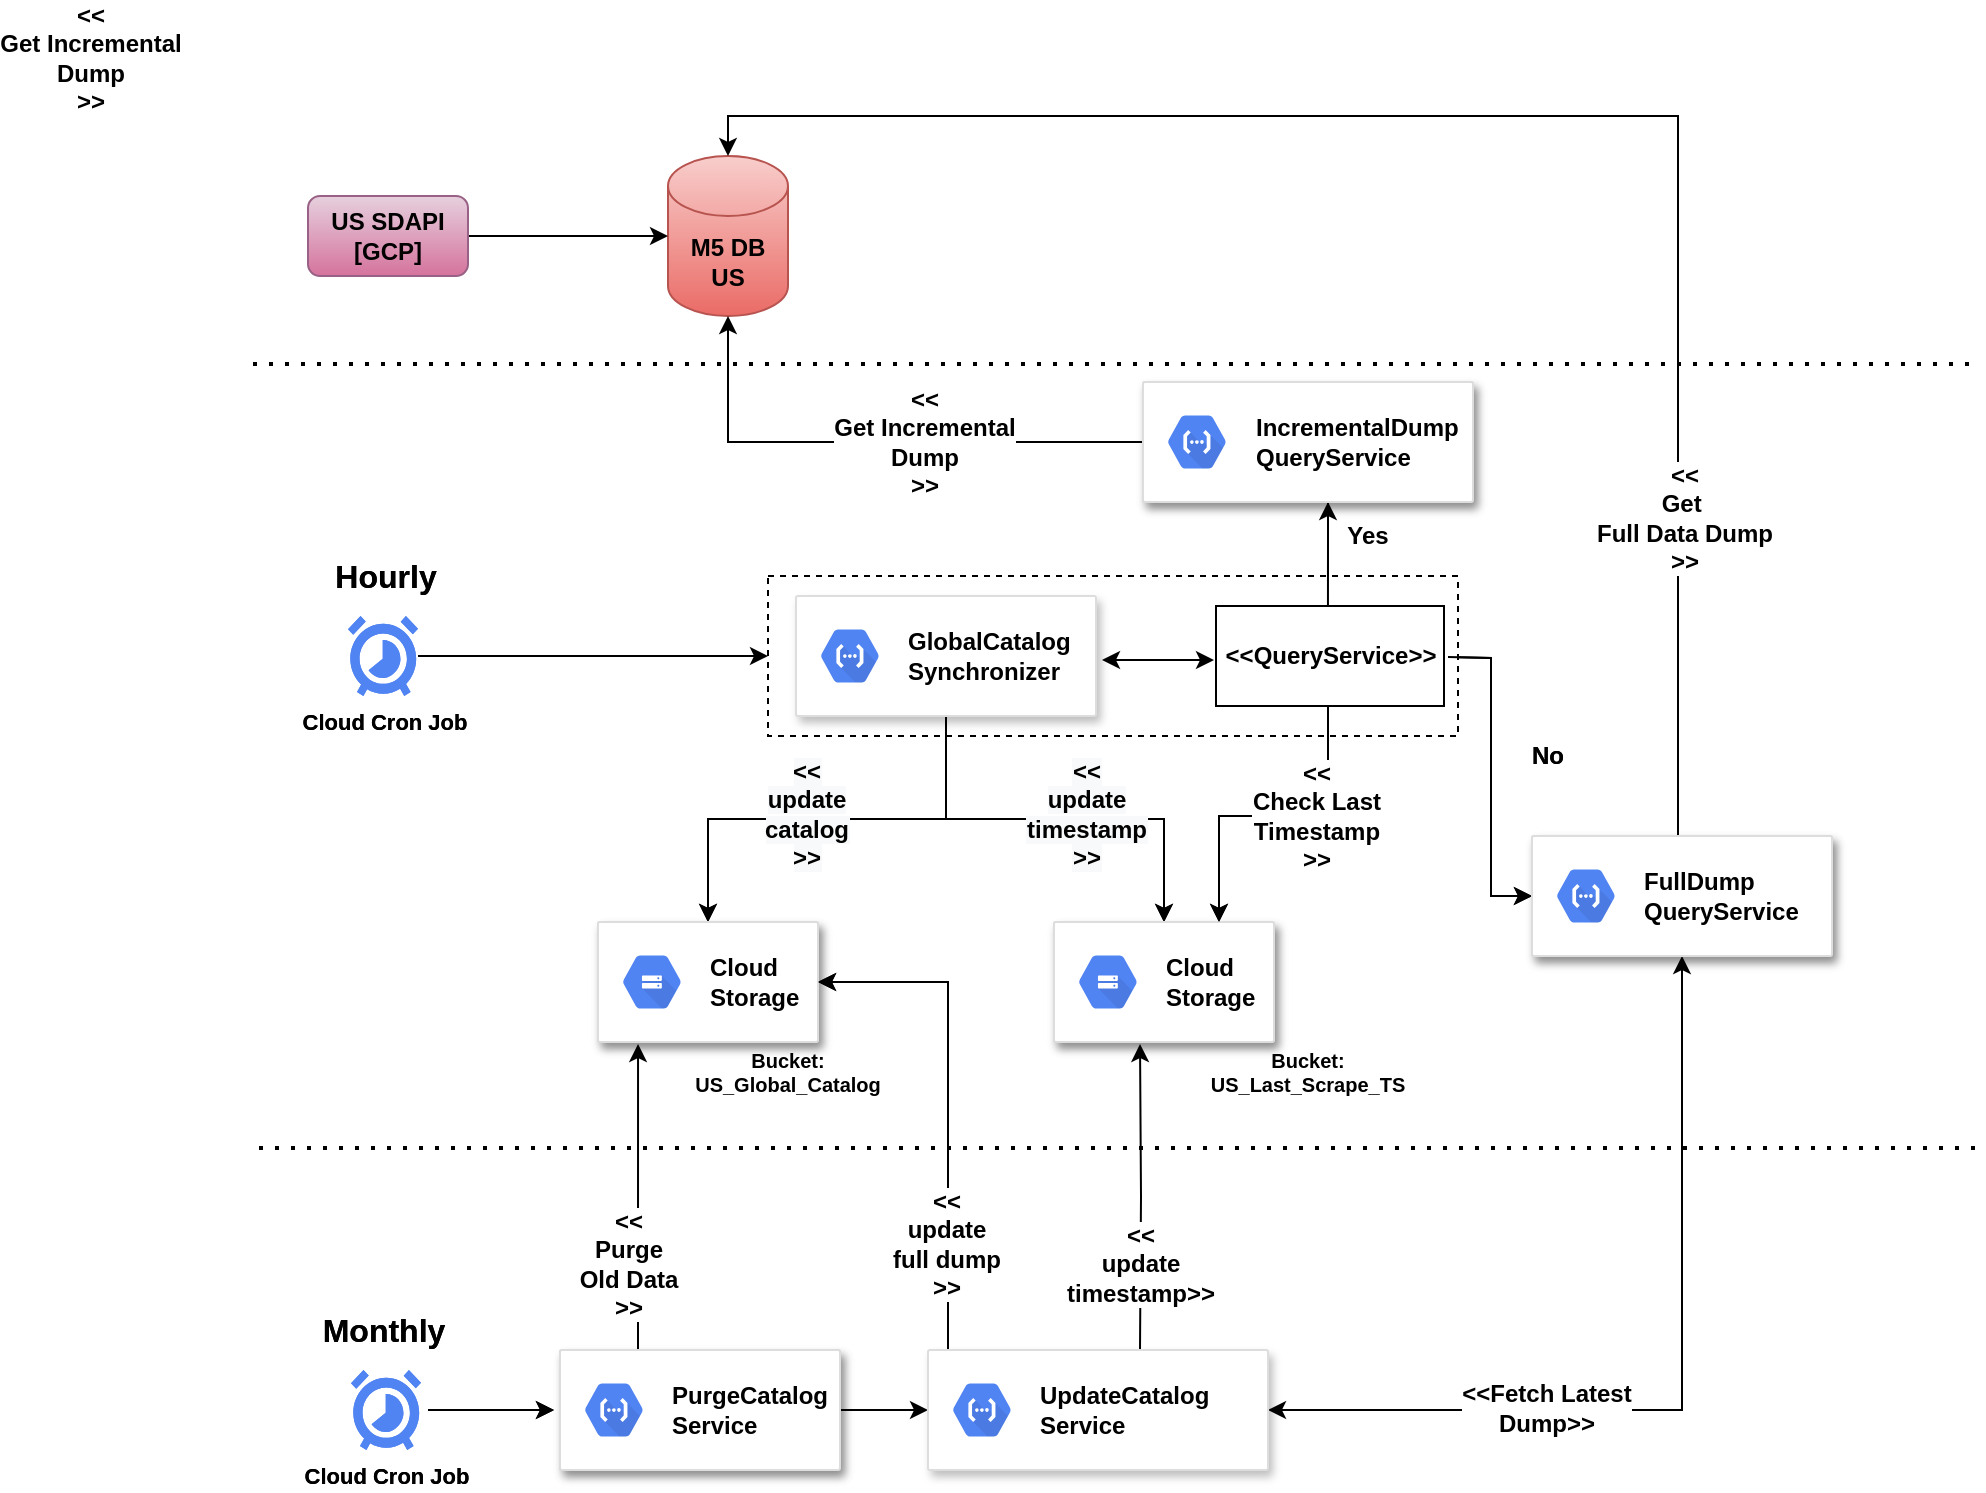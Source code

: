 <mxfile version="14.5.7" type="github">
  <diagram id="1P3oDNLEu6JYjWxT9ylu" name="Page-1">
    <mxGraphModel dx="1869" dy="1619" grid="1" gridSize="10" guides="1" tooltips="1" connect="1" arrows="1" fold="1" page="1" pageScale="1" pageWidth="850" pageHeight="1100" math="0" shadow="0">
      <root>
        <mxCell id="0" />
        <mxCell id="1" parent="0" />
        <mxCell id="BaN6LKqBQSgXskJ5QQ7J-65" value="" style="rounded=0;whiteSpace=wrap;html=1;labelBackgroundColor=none;fontSize=12;fontColor=#000000;dashed=1;fontStyle=1" vertex="1" parent="1">
          <mxGeometry x="280" y="256" width="345" height="80" as="geometry" />
        </mxCell>
        <mxCell id="BaN6LKqBQSgXskJ5QQ7J-1" value="M5 DB&lt;br&gt;US" style="shape=cylinder3;whiteSpace=wrap;html=1;boundedLbl=1;backgroundOutline=1;size=15;fillColor=#f8cecc;strokeColor=#b85450;gradientColor=#ea6b66;fontStyle=1" vertex="1" parent="1">
          <mxGeometry x="230" y="46" width="60" height="80" as="geometry" />
        </mxCell>
        <mxCell id="BaN6LKqBQSgXskJ5QQ7J-36" style="edgeStyle=orthogonalEdgeStyle;rounded=0;orthogonalLoop=1;jettySize=auto;html=1;entryX=0.5;entryY=0;entryDx=0;entryDy=0;fontSize=12;fontColor=#000000;fontStyle=1" edge="1" parent="1" source="BaN6LKqBQSgXskJ5QQ7J-4" target="BaN6LKqBQSgXskJ5QQ7J-16">
          <mxGeometry relative="1" as="geometry" />
        </mxCell>
        <mxCell id="BaN6LKqBQSgXskJ5QQ7J-38" style="edgeStyle=orthogonalEdgeStyle;rounded=0;orthogonalLoop=1;jettySize=auto;html=1;fontSize=12;fontColor=#000000;fontStyle=1" edge="1" parent="1" source="BaN6LKqBQSgXskJ5QQ7J-4" target="BaN6LKqBQSgXskJ5QQ7J-20">
          <mxGeometry relative="1" as="geometry" />
        </mxCell>
        <mxCell id="BaN6LKqBQSgXskJ5QQ7J-63" value="&lt;span style=&quot;background-color: rgb(248 , 249 , 250)&quot;&gt;&amp;lt;&amp;lt;&lt;/span&gt;&lt;br style=&quot;background-color: rgb(248 , 249 , 250)&quot;&gt;&lt;span style=&quot;background-color: rgb(248 , 249 , 250)&quot;&gt;update &lt;br&gt;timestamp&lt;/span&gt;&lt;br style=&quot;background-color: rgb(248 , 249 , 250)&quot;&gt;&lt;span style=&quot;background-color: rgb(248 , 249 , 250)&quot;&gt;&amp;gt;&amp;gt;&lt;/span&gt;" style="edgeLabel;html=1;align=center;verticalAlign=middle;resizable=0;points=[];fontSize=12;fontColor=#000000;fontStyle=1" vertex="1" connectable="0" parent="BaN6LKqBQSgXskJ5QQ7J-38">
          <mxGeometry x="-0.132" y="2" relative="1" as="geometry">
            <mxPoint x="29.5" y="-0.5" as="offset" />
          </mxGeometry>
        </mxCell>
        <mxCell id="BaN6LKqBQSgXskJ5QQ7J-64" value="&lt;span style=&quot;background-color: rgb(248 , 249 , 250)&quot;&gt;&amp;lt;&amp;lt;&lt;/span&gt;&lt;br style=&quot;background-color: rgb(248 , 249 , 250)&quot;&gt;&lt;span style=&quot;background-color: rgb(248 , 249 , 250)&quot;&gt;update &lt;br&gt;catalog&lt;/span&gt;&lt;br style=&quot;background-color: rgb(248 , 249 , 250)&quot;&gt;&lt;span style=&quot;background-color: rgb(248 , 249 , 250)&quot;&gt;&amp;gt;&amp;gt;&lt;/span&gt;" style="edgeLabel;html=1;align=center;verticalAlign=middle;resizable=0;points=[];fontSize=12;fontColor=#000000;fontStyle=1" vertex="1" connectable="0" parent="BaN6LKqBQSgXskJ5QQ7J-38">
          <mxGeometry x="-0.132" y="2" relative="1" as="geometry">
            <mxPoint x="-110.5" y="-0.5" as="offset" />
          </mxGeometry>
        </mxCell>
        <mxCell id="BaN6LKqBQSgXskJ5QQ7J-4" value="" style="strokeColor=#dddddd;shadow=1;strokeWidth=1;rounded=1;absoluteArcSize=1;arcSize=2;fontStyle=1" vertex="1" parent="1">
          <mxGeometry x="294" y="266" width="150" height="60" as="geometry" />
        </mxCell>
        <mxCell id="BaN6LKqBQSgXskJ5QQ7J-5" value="&lt;font color=&quot;#000000&quot;&gt;GlobalCatalog&lt;br&gt;Synchronizer&lt;br&gt;&lt;/font&gt;" style="dashed=0;connectable=0;html=1;fillColor=#5184F3;strokeColor=none;shape=mxgraph.gcp2.hexIcon;prIcon=cloud_functions;part=1;labelPosition=right;verticalLabelPosition=middle;align=left;verticalAlign=middle;spacingLeft=5;fontColor=#999999;fontSize=12;fontStyle=1" vertex="1" parent="BaN6LKqBQSgXskJ5QQ7J-4">
          <mxGeometry y="0.5" width="44" height="39" relative="1" as="geometry">
            <mxPoint x="5" y="-19.5" as="offset" />
          </mxGeometry>
        </mxCell>
        <mxCell id="BaN6LKqBQSgXskJ5QQ7J-74" style="edgeStyle=orthogonalEdgeStyle;rounded=0;orthogonalLoop=1;jettySize=auto;html=1;startArrow=none;startFill=0;fontSize=12;fontColor=#000000;exitX=0.25;exitY=0;exitDx=0;exitDy=0;fontStyle=1;entryX=0.182;entryY=1.017;entryDx=0;entryDy=0;entryPerimeter=0;" edge="1" parent="1" target="BaN6LKqBQSgXskJ5QQ7J-107">
          <mxGeometry relative="1" as="geometry">
            <mxPoint x="216" y="643" as="sourcePoint" />
            <mxPoint x="215" y="566" as="targetPoint" />
            <Array as="points">
              <mxPoint x="216" y="653" />
              <mxPoint x="215" y="653" />
            </Array>
          </mxGeometry>
        </mxCell>
        <mxCell id="BaN6LKqBQSgXskJ5QQ7J-75" value="&amp;lt;&amp;lt;&lt;br&gt;Purge &lt;br&gt;Old Data&lt;br&gt;&amp;gt;&amp;gt;" style="edgeLabel;html=1;align=center;verticalAlign=middle;resizable=0;points=[];fontSize=12;fontColor=#000000;fontStyle=1" vertex="1" connectable="0" parent="BaN6LKqBQSgXskJ5QQ7J-74">
          <mxGeometry x="0.121" y="-3" relative="1" as="geometry">
            <mxPoint x="-8.01" y="33" as="offset" />
          </mxGeometry>
        </mxCell>
        <mxCell id="BaN6LKqBQSgXskJ5QQ7J-81" style="edgeStyle=orthogonalEdgeStyle;rounded=0;orthogonalLoop=1;jettySize=auto;html=1;startArrow=none;startFill=0;fontSize=12;fontColor=#000000;fontStyle=1" edge="1" parent="1">
          <mxGeometry relative="1" as="geometry">
            <mxPoint x="110" y="673" as="sourcePoint" />
            <mxPoint x="173" y="673" as="targetPoint" />
            <Array as="points">
              <mxPoint x="163" y="673" />
              <mxPoint x="163" y="673" />
            </Array>
          </mxGeometry>
        </mxCell>
        <mxCell id="BaN6LKqBQSgXskJ5QQ7J-6" value="Cloud Cron Job" style="html=1;fillColor=#5184F3;strokeColor=none;verticalAlign=top;labelPosition=center;verticalLabelPosition=bottom;align=center;fontSize=11;fontStyle=1;shape=mxgraph.gcp2.cloud_scheduler" vertex="1" parent="1">
          <mxGeometry x="71.5" y="653" width="35" height="40" as="geometry" />
        </mxCell>
        <mxCell id="BaN6LKqBQSgXskJ5QQ7J-8" style="edgeStyle=orthogonalEdgeStyle;rounded=0;orthogonalLoop=1;jettySize=auto;html=1;entryX=0;entryY=0.5;entryDx=0;entryDy=0;entryPerimeter=0;fontStyle=1" edge="1" parent="1" source="BaN6LKqBQSgXskJ5QQ7J-7" target="BaN6LKqBQSgXskJ5QQ7J-1">
          <mxGeometry relative="1" as="geometry" />
        </mxCell>
        <mxCell id="BaN6LKqBQSgXskJ5QQ7J-7" value="US SDAPI&lt;br&gt;[GCP]" style="rounded=1;whiteSpace=wrap;html=1;gradientColor=#d5739d;fillColor=#e6d0de;strokeColor=#996185;fontStyle=1" vertex="1" parent="1">
          <mxGeometry x="50" y="66" width="80" height="40" as="geometry" />
        </mxCell>
        <mxCell id="BaN6LKqBQSgXskJ5QQ7J-11" value="Hourly" style="text;html=1;strokeColor=none;fillColor=none;align=center;verticalAlign=middle;whiteSpace=wrap;rounded=0;fontColor=#000000;fontStyle=1;fontSize=16;" vertex="1" parent="1">
          <mxGeometry x="69" y="246" width="40" height="20" as="geometry" />
        </mxCell>
        <mxCell id="BaN6LKqBQSgXskJ5QQ7J-16" value="" style="strokeColor=#dddddd;shadow=1;strokeWidth=1;rounded=1;absoluteArcSize=1;arcSize=2;fontSize=16;fontColor=#000000;labelBackgroundColor=none;fontStyle=1" vertex="1" parent="1">
          <mxGeometry x="195" y="429" width="110" height="60" as="geometry" />
        </mxCell>
        <mxCell id="BaN6LKqBQSgXskJ5QQ7J-17" value="&lt;font color=&quot;#000000&quot;&gt;Cloud&lt;br&gt;Storage&lt;/font&gt;" style="dashed=0;connectable=0;html=1;fillColor=#5184F3;strokeColor=none;shape=mxgraph.gcp2.hexIcon;prIcon=cloud_storage;part=1;labelPosition=right;verticalLabelPosition=middle;align=left;verticalAlign=middle;spacingLeft=5;fontColor=#999999;fontSize=12;fontStyle=1" vertex="1" parent="BaN6LKqBQSgXskJ5QQ7J-16">
          <mxGeometry y="0.5" width="44" height="39" relative="1" as="geometry">
            <mxPoint x="5" y="-19.5" as="offset" />
          </mxGeometry>
        </mxCell>
        <mxCell id="BaN6LKqBQSgXskJ5QQ7J-20" value="" style="strokeColor=#dddddd;shadow=1;strokeWidth=1;rounded=1;absoluteArcSize=1;arcSize=2;fontSize=16;fontColor=#000000;fontStyle=1" vertex="1" parent="1">
          <mxGeometry x="423" y="429" width="110" height="60" as="geometry" />
        </mxCell>
        <mxCell id="BaN6LKqBQSgXskJ5QQ7J-21" value="&lt;font color=&quot;#000000&quot;&gt;Cloud&lt;br&gt;Storage&lt;/font&gt;" style="dashed=0;connectable=0;html=1;fillColor=#5184F3;strokeColor=none;shape=mxgraph.gcp2.hexIcon;prIcon=cloud_storage;part=1;labelPosition=right;verticalLabelPosition=middle;align=left;verticalAlign=middle;spacingLeft=5;fontColor=#999999;fontSize=12;fontStyle=1" vertex="1" parent="BaN6LKqBQSgXskJ5QQ7J-20">
          <mxGeometry y="0.5" width="44" height="39" relative="1" as="geometry">
            <mxPoint x="5" y="-19.5" as="offset" />
          </mxGeometry>
        </mxCell>
        <mxCell id="BaN6LKqBQSgXskJ5QQ7J-39" value="&amp;lt;&amp;lt;&lt;br&gt;Check Last &lt;br&gt;Timestamp&lt;br&gt;&amp;gt;&amp;gt;" style="edgeStyle=orthogonalEdgeStyle;rounded=0;orthogonalLoop=1;jettySize=auto;html=1;entryX=0.75;entryY=0;entryDx=0;entryDy=0;fontSize=12;fontColor=#000000;exitX=0.5;exitY=1;exitDx=0;exitDy=0;fontStyle=1" edge="1" parent="1" source="BaN6LKqBQSgXskJ5QQ7J-56" target="BaN6LKqBQSgXskJ5QQ7J-20">
          <mxGeometry x="-0.243" relative="1" as="geometry">
            <mxPoint x="560" y="349" as="sourcePoint" />
            <Array as="points">
              <mxPoint x="560" y="321" />
              <mxPoint x="560" y="376" />
              <mxPoint x="506" y="376" />
            </Array>
            <mxPoint as="offset" />
          </mxGeometry>
        </mxCell>
        <mxCell id="BaN6LKqBQSgXskJ5QQ7J-47" style="edgeStyle=orthogonalEdgeStyle;rounded=0;orthogonalLoop=1;jettySize=auto;html=1;fontSize=12;fontColor=#000000;exitX=0.491;exitY=0.1;exitDx=0;exitDy=0;exitPerimeter=0;fontStyle=1" edge="1" parent="1" source="BaN6LKqBQSgXskJ5QQ7J-56">
          <mxGeometry relative="1" as="geometry">
            <mxPoint x="560" y="206" as="targetPoint" />
            <mxPoint x="560" y="266" as="sourcePoint" />
          </mxGeometry>
        </mxCell>
        <mxCell id="BaN6LKqBQSgXskJ5QQ7J-48" style="edgeStyle=orthogonalEdgeStyle;rounded=0;orthogonalLoop=1;jettySize=auto;html=1;entryX=0;entryY=0.5;entryDx=0;entryDy=0;fontSize=12;fontColor=#000000;fontStyle=1" edge="1" parent="1" target="BaN6LKqBQSgXskJ5QQ7J-41">
          <mxGeometry relative="1" as="geometry">
            <mxPoint x="620" y="296.5" as="sourcePoint" />
          </mxGeometry>
        </mxCell>
        <mxCell id="BaN6LKqBQSgXskJ5QQ7J-52" style="edgeStyle=orthogonalEdgeStyle;rounded=0;orthogonalLoop=1;jettySize=auto;html=1;entryX=0.5;entryY=0;entryDx=0;entryDy=0;entryPerimeter=0;fontSize=12;fontColor=#000000;fontStyle=1" edge="1" parent="1" source="BaN6LKqBQSgXskJ5QQ7J-41" target="BaN6LKqBQSgXskJ5QQ7J-1">
          <mxGeometry relative="1" as="geometry">
            <Array as="points">
              <mxPoint x="735" y="26" />
              <mxPoint x="260" y="26" />
            </Array>
          </mxGeometry>
        </mxCell>
        <mxCell id="BaN6LKqBQSgXskJ5QQ7J-53" value="&amp;lt;&amp;lt;&lt;br&gt;Get&amp;nbsp;&lt;br&gt;Full Data Dump&lt;br&gt;&amp;gt;&amp;gt;" style="edgeLabel;html=1;align=center;verticalAlign=middle;resizable=0;points=[];fontSize=12;fontColor=#000000;fontStyle=1" vertex="1" connectable="0" parent="BaN6LKqBQSgXskJ5QQ7J-52">
          <mxGeometry x="-0.627" y="-3" relative="1" as="geometry">
            <mxPoint as="offset" />
          </mxGeometry>
        </mxCell>
        <mxCell id="BaN6LKqBQSgXskJ5QQ7J-41" value="" style="strokeColor=#dddddd;shadow=1;strokeWidth=1;rounded=1;absoluteArcSize=1;arcSize=2;fontStyle=1" vertex="1" parent="1">
          <mxGeometry x="662" y="386" width="150" height="60" as="geometry" />
        </mxCell>
        <mxCell id="BaN6LKqBQSgXskJ5QQ7J-42" value="&lt;font color=&quot;#000000&quot;&gt;FullDump&lt;br&gt;QueryService&lt;br&gt;&lt;/font&gt;" style="dashed=0;connectable=0;html=1;fillColor=#5184F3;strokeColor=none;shape=mxgraph.gcp2.hexIcon;prIcon=cloud_functions;part=1;labelPosition=right;verticalLabelPosition=middle;align=left;verticalAlign=middle;spacingLeft=5;fontColor=#999999;fontSize=12;fontStyle=1" vertex="1" parent="BaN6LKqBQSgXskJ5QQ7J-41">
          <mxGeometry y="0.5" width="44" height="39" relative="1" as="geometry">
            <mxPoint x="5" y="-19.5" as="offset" />
          </mxGeometry>
        </mxCell>
        <mxCell id="BaN6LKqBQSgXskJ5QQ7J-45" style="edgeStyle=orthogonalEdgeStyle;rounded=0;orthogonalLoop=1;jettySize=auto;html=1;entryX=0.5;entryY=1;entryDx=0;entryDy=0;entryPerimeter=0;fontSize=12;fontColor=#000000;fontStyle=1;exitX=0;exitY=0.5;exitDx=0;exitDy=0;" edge="1" parent="1" source="BaN6LKqBQSgXskJ5QQ7J-119" target="BaN6LKqBQSgXskJ5QQ7J-1">
          <mxGeometry relative="1" as="geometry">
            <mxPoint x="467.5" y="230" as="sourcePoint" />
            <mxPoint x="272.5" y="230" as="targetPoint" />
            <Array as="points">
              <mxPoint x="260" y="189" />
            </Array>
          </mxGeometry>
        </mxCell>
        <mxCell id="BaN6LKqBQSgXskJ5QQ7J-54" value="&amp;lt;&amp;lt;&lt;br&gt;Get Incremental &lt;br&gt;Dump&lt;br&gt;&amp;gt;&amp;gt;" style="edgeLabel;html=1;align=center;verticalAlign=middle;resizable=0;points=[];fontSize=12;fontColor=#000000;fontStyle=1" vertex="1" connectable="0" parent="BaN6LKqBQSgXskJ5QQ7J-45">
          <mxGeometry x="-0.627" y="1" relative="1" as="geometry">
            <mxPoint x="-59" y="-1" as="offset" />
          </mxGeometry>
        </mxCell>
        <mxCell id="BaN6LKqBQSgXskJ5QQ7J-43" value="" style="strokeColor=#dddddd;shadow=1;strokeWidth=1;rounded=1;absoluteArcSize=1;arcSize=2;fontStyle=1" vertex="1" parent="1">
          <mxGeometry x="467.5" y="159" width="165" height="60" as="geometry" />
        </mxCell>
        <mxCell id="BaN6LKqBQSgXskJ5QQ7J-44" value="&lt;font color=&quot;#000000&quot;&gt;IncrementalDump&lt;br&gt;QueryService&lt;br&gt;&lt;/font&gt;" style="dashed=0;connectable=0;html=1;fillColor=#5184F3;strokeColor=none;shape=mxgraph.gcp2.hexIcon;prIcon=cloud_functions;part=1;labelPosition=right;verticalLabelPosition=middle;align=left;verticalAlign=middle;spacingLeft=5;fontColor=#999999;fontSize=12;fontStyle=1" vertex="1" parent="BaN6LKqBQSgXskJ5QQ7J-43">
          <mxGeometry y="0.5" width="44" height="39" relative="1" as="geometry">
            <mxPoint x="5" y="-19.5" as="offset" />
          </mxGeometry>
        </mxCell>
        <mxCell id="BaN6LKqBQSgXskJ5QQ7J-49" value="No" style="text;html=1;strokeColor=none;fillColor=none;align=center;verticalAlign=middle;whiteSpace=wrap;rounded=0;fontSize=12;fontColor=#000000;fontStyle=1" vertex="1" parent="1">
          <mxGeometry x="650" y="336" width="40" height="20" as="geometry" />
        </mxCell>
        <mxCell id="BaN6LKqBQSgXskJ5QQ7J-51" value="Yes" style="text;html=1;strokeColor=none;fillColor=none;align=center;verticalAlign=middle;whiteSpace=wrap;rounded=0;fontSize=12;fontColor=#000000;fontStyle=1" vertex="1" parent="1">
          <mxGeometry x="560" y="226" width="40" height="20" as="geometry" />
        </mxCell>
        <mxCell id="BaN6LKqBQSgXskJ5QQ7J-56" value="&amp;lt;&amp;lt;QueryService&amp;gt;&amp;gt;" style="html=1;labelBackgroundColor=none;fontSize=12;fontColor=#000000;fontStyle=1" vertex="1" parent="1">
          <mxGeometry x="504" y="271" width="114" height="50" as="geometry" />
        </mxCell>
        <mxCell id="BaN6LKqBQSgXskJ5QQ7J-59" value="" style="endArrow=classic;startArrow=classic;html=1;fontSize=12;fontColor=#000000;exitX=1;exitY=0.5;exitDx=0;exitDy=0;fontStyle=1" edge="1" parent="1">
          <mxGeometry width="50" height="50" relative="1" as="geometry">
            <mxPoint x="447" y="298" as="sourcePoint" />
            <mxPoint x="503" y="298" as="targetPoint" />
            <Array as="points">
              <mxPoint x="503" y="298" />
            </Array>
          </mxGeometry>
        </mxCell>
        <mxCell id="BaN6LKqBQSgXskJ5QQ7J-83" style="edgeStyle=orthogonalEdgeStyle;rounded=0;orthogonalLoop=1;jettySize=auto;html=1;entryX=0;entryY=0.5;entryDx=0;entryDy=0;startArrow=none;startFill=0;fontSize=12;fontColor=#000000;fontStyle=1" edge="1" parent="1" source="BaN6LKqBQSgXskJ5QQ7J-66" target="BaN6LKqBQSgXskJ5QQ7J-65">
          <mxGeometry relative="1" as="geometry" />
        </mxCell>
        <mxCell id="BaN6LKqBQSgXskJ5QQ7J-66" value="Cloud Cron Job" style="html=1;fillColor=#5184F3;strokeColor=none;verticalAlign=top;labelPosition=center;verticalLabelPosition=bottom;align=center;fontSize=11;fontStyle=1;shape=mxgraph.gcp2.cloud_scheduler" vertex="1" parent="1">
          <mxGeometry x="70" y="276" width="35" height="40" as="geometry" />
        </mxCell>
        <mxCell id="BaN6LKqBQSgXskJ5QQ7J-79" value="" style="strokeColor=#dddddd;shadow=1;strokeWidth=1;rounded=1;absoluteArcSize=1;arcSize=2;fontStyle=1" vertex="1" parent="1">
          <mxGeometry x="176" y="643" width="140" height="60" as="geometry" />
        </mxCell>
        <mxCell id="BaN6LKqBQSgXskJ5QQ7J-80" value="&lt;font color=&quot;#000000&quot;&gt;PurgeCatalog&lt;br&gt;Service&lt;br&gt;&lt;/font&gt;" style="dashed=0;connectable=0;html=1;fillColor=#5184F3;strokeColor=none;shape=mxgraph.gcp2.hexIcon;prIcon=cloud_functions;part=1;labelPosition=right;verticalLabelPosition=middle;align=left;verticalAlign=middle;spacingLeft=5;fontColor=#999999;fontSize=12;fontStyle=1" vertex="1" parent="BaN6LKqBQSgXskJ5QQ7J-79">
          <mxGeometry y="0.5" width="44" height="39" relative="1" as="geometry">
            <mxPoint x="5" y="-19.5" as="offset" />
          </mxGeometry>
        </mxCell>
        <mxCell id="BaN6LKqBQSgXskJ5QQ7J-84" value="Monthly" style="text;html=1;strokeColor=none;fillColor=none;align=center;verticalAlign=middle;whiteSpace=wrap;rounded=0;fontColor=#000000;fontStyle=1;fontSize=16;" vertex="1" parent="1">
          <mxGeometry x="67.5" y="623" width="40" height="20" as="geometry" />
        </mxCell>
        <mxCell id="BaN6LKqBQSgXskJ5QQ7J-89" style="edgeStyle=orthogonalEdgeStyle;rounded=0;orthogonalLoop=1;jettySize=auto;html=1;entryX=1;entryY=0.5;entryDx=0;entryDy=0;startArrow=none;startFill=0;fontSize=10;fontColor=#000000;fontStyle=1" edge="1" parent="1" target="BaN6LKqBQSgXskJ5QQ7J-16">
          <mxGeometry relative="1" as="geometry">
            <mxPoint x="370" y="643" as="sourcePoint" />
            <Array as="points">
              <mxPoint x="370" y="459" />
            </Array>
          </mxGeometry>
        </mxCell>
        <mxCell id="BaN6LKqBQSgXskJ5QQ7J-91" value="&amp;lt;&amp;lt;&lt;br style=&quot;font-size: 12px;&quot;&gt;update&lt;br style=&quot;font-size: 12px;&quot;&gt;timestamp&amp;gt;&amp;gt;" style="edgeStyle=orthogonalEdgeStyle;rounded=0;orthogonalLoop=1;jettySize=auto;html=1;entryX=0.391;entryY=1.017;entryDx=0;entryDy=0;startArrow=none;startFill=0;fontSize=12;fontColor=#000000;fontStyle=1;entryPerimeter=0;" edge="1" parent="1" target="BaN6LKqBQSgXskJ5QQ7J-109">
          <mxGeometry x="-0.438" relative="1" as="geometry">
            <mxPoint x="466" y="643" as="sourcePoint" />
            <mxPoint x="466" y="566" as="targetPoint" />
            <Array as="points" />
            <mxPoint as="offset" />
          </mxGeometry>
        </mxCell>
        <mxCell id="BaN6LKqBQSgXskJ5QQ7J-92" value="" style="endArrow=none;dashed=1;html=1;dashPattern=1 3;strokeWidth=2;fontSize=12;fontColor=#000000;" edge="1" parent="1">
          <mxGeometry width="50" height="50" relative="1" as="geometry">
            <mxPoint x="22.5" y="150" as="sourcePoint" />
            <mxPoint x="882.5" y="150" as="targetPoint" />
          </mxGeometry>
        </mxCell>
        <mxCell id="BaN6LKqBQSgXskJ5QQ7J-93" value="" style="rounded=0;whiteSpace=wrap;html=1;labelBackgroundColor=none;fontSize=12;fontColor=#000000;dashed=1;fontStyle=1" vertex="1" parent="1">
          <mxGeometry x="280" y="256" width="345" height="80" as="geometry" />
        </mxCell>
        <mxCell id="BaN6LKqBQSgXskJ5QQ7J-94" style="edgeStyle=orthogonalEdgeStyle;rounded=0;orthogonalLoop=1;jettySize=auto;html=1;entryX=0.5;entryY=0;entryDx=0;entryDy=0;fontSize=12;fontColor=#000000;fontStyle=1" edge="1" source="BaN6LKqBQSgXskJ5QQ7J-98" target="BaN6LKqBQSgXskJ5QQ7J-107" parent="1">
          <mxGeometry relative="1" as="geometry" />
        </mxCell>
        <mxCell id="BaN6LKqBQSgXskJ5QQ7J-95" style="edgeStyle=orthogonalEdgeStyle;rounded=0;orthogonalLoop=1;jettySize=auto;html=1;fontSize=12;fontColor=#000000;fontStyle=1" edge="1" source="BaN6LKqBQSgXskJ5QQ7J-98" target="BaN6LKqBQSgXskJ5QQ7J-109" parent="1">
          <mxGeometry relative="1" as="geometry" />
        </mxCell>
        <mxCell id="BaN6LKqBQSgXskJ5QQ7J-96" value="&lt;span style=&quot;background-color: rgb(248 , 249 , 250)&quot;&gt;&amp;lt;&amp;lt;&lt;/span&gt;&lt;br style=&quot;background-color: rgb(248 , 249 , 250)&quot;&gt;&lt;span style=&quot;background-color: rgb(248 , 249 , 250)&quot;&gt;update &lt;br&gt;timestamp&lt;/span&gt;&lt;br style=&quot;background-color: rgb(248 , 249 , 250)&quot;&gt;&lt;span style=&quot;background-color: rgb(248 , 249 , 250)&quot;&gt;&amp;gt;&amp;gt;&lt;/span&gt;" style="edgeLabel;html=1;align=center;verticalAlign=middle;resizable=0;points=[];fontSize=12;fontColor=#000000;fontStyle=1" vertex="1" connectable="0" parent="BaN6LKqBQSgXskJ5QQ7J-95">
          <mxGeometry x="-0.132" y="2" relative="1" as="geometry">
            <mxPoint x="29.5" y="-0.5" as="offset" />
          </mxGeometry>
        </mxCell>
        <mxCell id="BaN6LKqBQSgXskJ5QQ7J-97" value="&lt;span style=&quot;background-color: rgb(248 , 249 , 250)&quot;&gt;&amp;lt;&amp;lt;&lt;/span&gt;&lt;br style=&quot;background-color: rgb(248 , 249 , 250)&quot;&gt;&lt;span style=&quot;background-color: rgb(248 , 249 , 250)&quot;&gt;update &lt;br&gt;catalog&lt;/span&gt;&lt;br style=&quot;background-color: rgb(248 , 249 , 250)&quot;&gt;&lt;span style=&quot;background-color: rgb(248 , 249 , 250)&quot;&gt;&amp;gt;&amp;gt;&lt;/span&gt;" style="edgeLabel;html=1;align=center;verticalAlign=middle;resizable=0;points=[];fontSize=12;fontColor=#000000;fontStyle=1" vertex="1" connectable="0" parent="BaN6LKqBQSgXskJ5QQ7J-95">
          <mxGeometry x="-0.132" y="2" relative="1" as="geometry">
            <mxPoint x="-110.5" y="-0.5" as="offset" />
          </mxGeometry>
        </mxCell>
        <mxCell id="BaN6LKqBQSgXskJ5QQ7J-98" value="" style="strokeColor=#dddddd;shadow=1;strokeWidth=1;rounded=1;absoluteArcSize=1;arcSize=2;fontStyle=1" vertex="1" parent="1">
          <mxGeometry x="294" y="266" width="150" height="60" as="geometry" />
        </mxCell>
        <mxCell id="BaN6LKqBQSgXskJ5QQ7J-99" value="&lt;font color=&quot;#000000&quot;&gt;GlobalCatalog&lt;br&gt;Synchronizer&lt;br&gt;&lt;/font&gt;" style="dashed=0;connectable=0;html=1;fillColor=#5184F3;strokeColor=none;shape=mxgraph.gcp2.hexIcon;prIcon=cloud_functions;part=1;labelPosition=right;verticalLabelPosition=middle;align=left;verticalAlign=middle;spacingLeft=5;fontColor=#999999;fontSize=12;fontStyle=1" vertex="1" parent="BaN6LKqBQSgXskJ5QQ7J-98">
          <mxGeometry y="0.5" width="44" height="39" relative="1" as="geometry">
            <mxPoint x="5" y="-19.5" as="offset" />
          </mxGeometry>
        </mxCell>
        <mxCell id="BaN6LKqBQSgXskJ5QQ7J-102" style="edgeStyle=orthogonalEdgeStyle;rounded=0;orthogonalLoop=1;jettySize=auto;html=1;entryX=0.5;entryY=1;entryDx=0;entryDy=0;startArrow=classic;startFill=1;fontSize=12;fontColor=#000000;fontStyle=1" edge="1" source="BaN6LKqBQSgXskJ5QQ7J-133" target="BaN6LKqBQSgXskJ5QQ7J-116" parent="1">
          <mxGeometry relative="1" as="geometry">
            <mxPoint x="420" y="673" as="sourcePoint" />
            <mxPoint x="737" y="523" as="targetPoint" />
          </mxGeometry>
        </mxCell>
        <mxCell id="BaN6LKqBQSgXskJ5QQ7J-103" value="&lt;span&gt;&amp;lt;&amp;lt;Fetch Latest &lt;br&gt;Dump&amp;gt;&amp;gt;&lt;/span&gt;" style="edgeLabel;html=1;align=center;verticalAlign=middle;resizable=0;points=[];fontSize=12;fontColor=#000000;fontStyle=1" vertex="1" connectable="0" parent="BaN6LKqBQSgXskJ5QQ7J-102">
          <mxGeometry x="-0.356" y="1" relative="1" as="geometry">
            <mxPoint x="-1" as="offset" />
          </mxGeometry>
        </mxCell>
        <mxCell id="BaN6LKqBQSgXskJ5QQ7J-104" style="edgeStyle=orthogonalEdgeStyle;rounded=0;orthogonalLoop=1;jettySize=auto;html=1;startArrow=none;startFill=0;fontSize=12;fontColor=#000000;fontStyle=1" edge="1" parent="1">
          <mxGeometry relative="1" as="geometry">
            <mxPoint x="110" y="673" as="sourcePoint" />
            <mxPoint x="173" y="673" as="targetPoint" />
            <Array as="points">
              <mxPoint x="163" y="673" />
              <mxPoint x="163" y="673" />
            </Array>
          </mxGeometry>
        </mxCell>
        <mxCell id="BaN6LKqBQSgXskJ5QQ7J-105" value="Cloud Cron Job" style="html=1;fillColor=#5184F3;strokeColor=none;verticalAlign=top;labelPosition=center;verticalLabelPosition=bottom;align=center;fontSize=11;fontStyle=1;shape=mxgraph.gcp2.cloud_scheduler" vertex="1" parent="1">
          <mxGeometry x="71.5" y="653" width="35" height="40" as="geometry" />
        </mxCell>
        <mxCell id="BaN6LKqBQSgXskJ5QQ7J-106" value="Hourly" style="text;html=1;strokeColor=none;fillColor=none;align=center;verticalAlign=middle;whiteSpace=wrap;rounded=0;fontColor=#000000;fontStyle=1;fontSize=16;" vertex="1" parent="1">
          <mxGeometry x="69" y="246" width="40" height="20" as="geometry" />
        </mxCell>
        <mxCell id="BaN6LKqBQSgXskJ5QQ7J-107" value="" style="strokeColor=#dddddd;shadow=1;strokeWidth=1;rounded=1;absoluteArcSize=1;arcSize=2;fontSize=16;fontColor=#000000;labelBackgroundColor=none;fontStyle=1" vertex="1" parent="1">
          <mxGeometry x="195" y="429" width="110" height="60" as="geometry" />
        </mxCell>
        <mxCell id="BaN6LKqBQSgXskJ5QQ7J-108" value="&lt;font color=&quot;#000000&quot;&gt;Cloud&lt;br&gt;Storage&lt;/font&gt;" style="dashed=0;connectable=0;html=1;fillColor=#5184F3;strokeColor=none;shape=mxgraph.gcp2.hexIcon;prIcon=cloud_storage;part=1;labelPosition=right;verticalLabelPosition=middle;align=left;verticalAlign=middle;spacingLeft=5;fontColor=#999999;fontSize=12;fontStyle=1" vertex="1" parent="BaN6LKqBQSgXskJ5QQ7J-107">
          <mxGeometry y="0.5" width="44" height="39" relative="1" as="geometry">
            <mxPoint x="5" y="-19.5" as="offset" />
          </mxGeometry>
        </mxCell>
        <mxCell id="BaN6LKqBQSgXskJ5QQ7J-109" value="" style="strokeColor=#dddddd;shadow=1;strokeWidth=1;rounded=1;absoluteArcSize=1;arcSize=2;fontSize=16;fontColor=#000000;fontStyle=1" vertex="1" parent="1">
          <mxGeometry x="423" y="429" width="110" height="60" as="geometry" />
        </mxCell>
        <mxCell id="BaN6LKqBQSgXskJ5QQ7J-110" value="&lt;font color=&quot;#000000&quot;&gt;Cloud&lt;br&gt;Storage&lt;/font&gt;" style="dashed=0;connectable=0;html=1;fillColor=#5184F3;strokeColor=none;shape=mxgraph.gcp2.hexIcon;prIcon=cloud_storage;part=1;labelPosition=right;verticalLabelPosition=middle;align=left;verticalAlign=middle;spacingLeft=5;fontColor=#999999;fontSize=12;fontStyle=1" vertex="1" parent="BaN6LKqBQSgXskJ5QQ7J-109">
          <mxGeometry y="0.5" width="44" height="39" relative="1" as="geometry">
            <mxPoint x="5" y="-19.5" as="offset" />
          </mxGeometry>
        </mxCell>
        <mxCell id="BaN6LKqBQSgXskJ5QQ7J-111" value="&amp;lt;&amp;lt;&lt;br&gt;Check Last &lt;br&gt;Timestamp&lt;br&gt;&amp;gt;&amp;gt;" style="edgeStyle=orthogonalEdgeStyle;rounded=0;orthogonalLoop=1;jettySize=auto;html=1;entryX=0.75;entryY=0;entryDx=0;entryDy=0;fontSize=12;fontColor=#000000;exitX=0.5;exitY=1;exitDx=0;exitDy=0;fontStyle=1" edge="1" source="BaN6LKqBQSgXskJ5QQ7J-123" target="BaN6LKqBQSgXskJ5QQ7J-109" parent="1">
          <mxGeometry x="-0.243" relative="1" as="geometry">
            <mxPoint x="560" y="349" as="sourcePoint" />
            <Array as="points">
              <mxPoint x="560" y="321" />
              <mxPoint x="560" y="376" />
              <mxPoint x="506" y="376" />
            </Array>
            <mxPoint as="offset" />
          </mxGeometry>
        </mxCell>
        <mxCell id="BaN6LKqBQSgXskJ5QQ7J-112" style="edgeStyle=orthogonalEdgeStyle;rounded=0;orthogonalLoop=1;jettySize=auto;html=1;fontSize=12;fontColor=#000000;exitX=0.491;exitY=0.1;exitDx=0;exitDy=0;exitPerimeter=0;fontStyle=1" edge="1" source="BaN6LKqBQSgXskJ5QQ7J-123" parent="1">
          <mxGeometry relative="1" as="geometry">
            <mxPoint x="560" y="219" as="targetPoint" />
            <mxPoint x="560" y="266" as="sourcePoint" />
          </mxGeometry>
        </mxCell>
        <mxCell id="BaN6LKqBQSgXskJ5QQ7J-113" style="edgeStyle=orthogonalEdgeStyle;rounded=0;orthogonalLoop=1;jettySize=auto;html=1;entryX=0;entryY=0.5;entryDx=0;entryDy=0;fontSize=12;fontColor=#000000;fontStyle=1" edge="1" target="BaN6LKqBQSgXskJ5QQ7J-116" parent="1">
          <mxGeometry relative="1" as="geometry">
            <mxPoint x="620" y="296.5" as="sourcePoint" />
          </mxGeometry>
        </mxCell>
        <mxCell id="BaN6LKqBQSgXskJ5QQ7J-114" value="Bucket: &lt;br style=&quot;font-size: 10px&quot;&gt;US_Global_Catalog" style="text;html=1;strokeColor=none;fillColor=none;align=center;verticalAlign=middle;whiteSpace=wrap;rounded=0;fontSize=10;fontColor=#000000;fontStyle=1" vertex="1" parent="1">
          <mxGeometry x="230" y="500" width="120" height="8" as="geometry" />
        </mxCell>
        <mxCell id="BaN6LKqBQSgXskJ5QQ7J-115" value="Bucket: &lt;br style=&quot;font-size: 10px&quot;&gt;US_Last_Scrape_TS" style="text;html=1;strokeColor=none;fillColor=none;align=center;verticalAlign=middle;whiteSpace=wrap;rounded=0;fontSize=10;fontColor=#000000;fontStyle=1" vertex="1" parent="1">
          <mxGeometry x="490" y="494" width="120" height="20" as="geometry" />
        </mxCell>
        <mxCell id="BaN6LKqBQSgXskJ5QQ7J-116" value="" style="strokeColor=#dddddd;shadow=1;strokeWidth=1;rounded=1;absoluteArcSize=1;arcSize=2;fontStyle=1" vertex="1" parent="1">
          <mxGeometry x="662" y="386" width="150" height="60" as="geometry" />
        </mxCell>
        <mxCell id="BaN6LKqBQSgXskJ5QQ7J-117" value="&lt;font color=&quot;#000000&quot;&gt;FullDump&lt;br&gt;QueryService&lt;br&gt;&lt;/font&gt;" style="dashed=0;connectable=0;html=1;fillColor=#5184F3;strokeColor=none;shape=mxgraph.gcp2.hexIcon;prIcon=cloud_functions;part=1;labelPosition=right;verticalLabelPosition=middle;align=left;verticalAlign=middle;spacingLeft=5;fontColor=#999999;fontSize=12;fontStyle=1" vertex="1" parent="BaN6LKqBQSgXskJ5QQ7J-116">
          <mxGeometry y="0.5" width="44" height="39" relative="1" as="geometry">
            <mxPoint x="5" y="-19.5" as="offset" />
          </mxGeometry>
        </mxCell>
        <mxCell id="BaN6LKqBQSgXskJ5QQ7J-118" value="&amp;lt;&amp;lt;&lt;br&gt;Get Incremental &lt;br&gt;Dump&lt;br&gt;&amp;gt;&amp;gt;" style="edgeLabel;html=1;align=center;verticalAlign=middle;resizable=0;points=[];fontSize=12;fontColor=#000000;fontStyle=1" vertex="1" connectable="0" parent="1">
          <mxGeometry x="-0.627" y="1" relative="1" as="geometry">
            <mxPoint x="-59" y="-3" as="offset" />
          </mxGeometry>
        </mxCell>
        <mxCell id="BaN6LKqBQSgXskJ5QQ7J-119" value="" style="strokeColor=#dddddd;shadow=1;strokeWidth=1;rounded=1;absoluteArcSize=1;arcSize=2;fontStyle=1" vertex="1" parent="1">
          <mxGeometry x="467.5" y="159" width="165" height="60" as="geometry" />
        </mxCell>
        <mxCell id="BaN6LKqBQSgXskJ5QQ7J-120" value="&lt;font color=&quot;#000000&quot;&gt;IncrementalDump&lt;br&gt;QueryService&lt;br&gt;&lt;/font&gt;" style="dashed=0;connectable=0;html=1;fillColor=#5184F3;strokeColor=none;shape=mxgraph.gcp2.hexIcon;prIcon=cloud_functions;part=1;labelPosition=right;verticalLabelPosition=middle;align=left;verticalAlign=middle;spacingLeft=5;fontColor=#999999;fontSize=12;fontStyle=1" vertex="1" parent="BaN6LKqBQSgXskJ5QQ7J-119">
          <mxGeometry y="0.5" width="44" height="39" relative="1" as="geometry">
            <mxPoint x="5" y="-19.5" as="offset" />
          </mxGeometry>
        </mxCell>
        <mxCell id="BaN6LKqBQSgXskJ5QQ7J-121" value="No" style="text;html=1;strokeColor=none;fillColor=none;align=center;verticalAlign=middle;whiteSpace=wrap;rounded=0;fontSize=12;fontColor=#000000;fontStyle=1" vertex="1" parent="1">
          <mxGeometry x="650" y="336" width="40" height="20" as="geometry" />
        </mxCell>
        <mxCell id="BaN6LKqBQSgXskJ5QQ7J-123" value="&amp;lt;&amp;lt;QueryService&amp;gt;&amp;gt;" style="html=1;labelBackgroundColor=none;fontSize=12;fontColor=#000000;fontStyle=1" vertex="1" parent="1">
          <mxGeometry x="504" y="271" width="114" height="50" as="geometry" />
        </mxCell>
        <mxCell id="BaN6LKqBQSgXskJ5QQ7J-124" value="" style="endArrow=classic;startArrow=classic;html=1;fontSize=12;fontColor=#000000;exitX=1;exitY=0.5;exitDx=0;exitDy=0;fontStyle=1" edge="1" parent="1">
          <mxGeometry width="50" height="50" relative="1" as="geometry">
            <mxPoint x="447" y="298" as="sourcePoint" />
            <mxPoint x="503" y="298" as="targetPoint" />
            <Array as="points">
              <mxPoint x="503" y="298" />
            </Array>
          </mxGeometry>
        </mxCell>
        <mxCell id="BaN6LKqBQSgXskJ5QQ7J-126" value="Cloud Cron Job" style="html=1;fillColor=#5184F3;strokeColor=none;verticalAlign=top;labelPosition=center;verticalLabelPosition=bottom;align=center;fontSize=11;fontStyle=1;shape=mxgraph.gcp2.cloud_scheduler" vertex="1" parent="1">
          <mxGeometry x="70" y="276" width="35" height="40" as="geometry" />
        </mxCell>
        <mxCell id="BaN6LKqBQSgXskJ5QQ7J-176" style="edgeStyle=orthogonalEdgeStyle;rounded=0;orthogonalLoop=1;jettySize=auto;html=1;entryX=0;entryY=0.5;entryDx=0;entryDy=0;startArrow=none;startFill=0;fontSize=12;fontColor=#000000;" edge="1" parent="1" source="BaN6LKqBQSgXskJ5QQ7J-127" target="BaN6LKqBQSgXskJ5QQ7J-133">
          <mxGeometry relative="1" as="geometry" />
        </mxCell>
        <mxCell id="BaN6LKqBQSgXskJ5QQ7J-127" value="" style="strokeColor=#dddddd;shadow=1;strokeWidth=1;rounded=1;absoluteArcSize=1;arcSize=2;fontStyle=1" vertex="1" parent="1">
          <mxGeometry x="176" y="643" width="140" height="60" as="geometry" />
        </mxCell>
        <mxCell id="BaN6LKqBQSgXskJ5QQ7J-128" value="&lt;font color=&quot;#000000&quot;&gt;PurgeCatalog&lt;br&gt;Service&lt;br&gt;&lt;/font&gt;" style="dashed=0;connectable=0;html=1;fillColor=#5184F3;strokeColor=none;shape=mxgraph.gcp2.hexIcon;prIcon=cloud_functions;part=1;labelPosition=right;verticalLabelPosition=middle;align=left;verticalAlign=middle;spacingLeft=5;fontColor=#999999;fontSize=12;fontStyle=1" vertex="1" parent="BaN6LKqBQSgXskJ5QQ7J-127">
          <mxGeometry y="0.5" width="44" height="39" relative="1" as="geometry">
            <mxPoint x="5" y="-19.5" as="offset" />
          </mxGeometry>
        </mxCell>
        <mxCell id="BaN6LKqBQSgXskJ5QQ7J-129" value="Monthly" style="text;html=1;strokeColor=none;fillColor=none;align=center;verticalAlign=middle;whiteSpace=wrap;rounded=0;fontColor=#000000;fontStyle=1;fontSize=16;" vertex="1" parent="1">
          <mxGeometry x="67.5" y="623" width="40" height="20" as="geometry" />
        </mxCell>
        <mxCell id="BaN6LKqBQSgXskJ5QQ7J-130" style="edgeStyle=orthogonalEdgeStyle;rounded=0;orthogonalLoop=1;jettySize=auto;html=1;entryX=1;entryY=0.5;entryDx=0;entryDy=0;startArrow=none;startFill=0;fontSize=10;fontColor=#000000;fontStyle=1" edge="1" source="BaN6LKqBQSgXskJ5QQ7J-133" target="BaN6LKqBQSgXskJ5QQ7J-107" parent="1">
          <mxGeometry relative="1" as="geometry">
            <Array as="points">
              <mxPoint x="370" y="459" />
            </Array>
          </mxGeometry>
        </mxCell>
        <mxCell id="BaN6LKqBQSgXskJ5QQ7J-131" value="&lt;font style=&quot;font-size: 12px&quot;&gt;&amp;lt;&amp;lt;&lt;br&gt;update&lt;br&gt;full dump&lt;br&gt;&amp;gt;&amp;gt;&lt;/font&gt;" style="edgeLabel;html=1;align=center;verticalAlign=middle;resizable=0;points=[];fontSize=10;fontColor=#000000;fontStyle=1" vertex="1" connectable="0" parent="BaN6LKqBQSgXskJ5QQ7J-130">
          <mxGeometry x="-0.06" relative="1" as="geometry">
            <mxPoint x="-1" y="64" as="offset" />
          </mxGeometry>
        </mxCell>
        <mxCell id="BaN6LKqBQSgXskJ5QQ7J-133" value="" style="strokeColor=#dddddd;shadow=1;strokeWidth=1;rounded=1;absoluteArcSize=1;arcSize=2;fontStyle=1" vertex="1" parent="1">
          <mxGeometry x="360" y="643" width="170" height="60" as="geometry" />
        </mxCell>
        <mxCell id="BaN6LKqBQSgXskJ5QQ7J-134" value="&lt;font color=&quot;#000000&quot;&gt;UpdateCatalog&lt;br&gt;Service&lt;br&gt;&lt;/font&gt;" style="dashed=0;connectable=0;html=1;fillColor=#5184F3;strokeColor=none;shape=mxgraph.gcp2.hexIcon;prIcon=cloud_functions;part=1;labelPosition=right;verticalLabelPosition=middle;align=left;verticalAlign=middle;spacingLeft=5;fontColor=#999999;fontSize=12;fontStyle=1" vertex="1" parent="BaN6LKqBQSgXskJ5QQ7J-133">
          <mxGeometry y="0.5" width="44" height="39" relative="1" as="geometry">
            <mxPoint x="5" y="-19.5" as="offset" />
          </mxGeometry>
        </mxCell>
        <mxCell id="BaN6LKqBQSgXskJ5QQ7J-177" value="" style="endArrow=none;dashed=1;html=1;dashPattern=1 3;strokeWidth=2;fontSize=12;fontColor=#000000;" edge="1" parent="1">
          <mxGeometry width="50" height="50" relative="1" as="geometry">
            <mxPoint x="25.5" y="542" as="sourcePoint" />
            <mxPoint x="885.5" y="542" as="targetPoint" />
          </mxGeometry>
        </mxCell>
      </root>
    </mxGraphModel>
  </diagram>
</mxfile>
